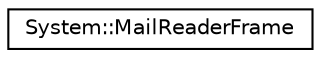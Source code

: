digraph G
{
  edge [fontname="Helvetica",fontsize="10",labelfontname="Helvetica",labelfontsize="10"];
  node [fontname="Helvetica",fontsize="10",shape=record];
  rankdir="LR";
  Node1 [label="System::MailReaderFrame",height=0.2,width=0.4,color="black", fillcolor="white", style="filled",URL="$class_system_1_1_mail_reader_frame.html"];
}
